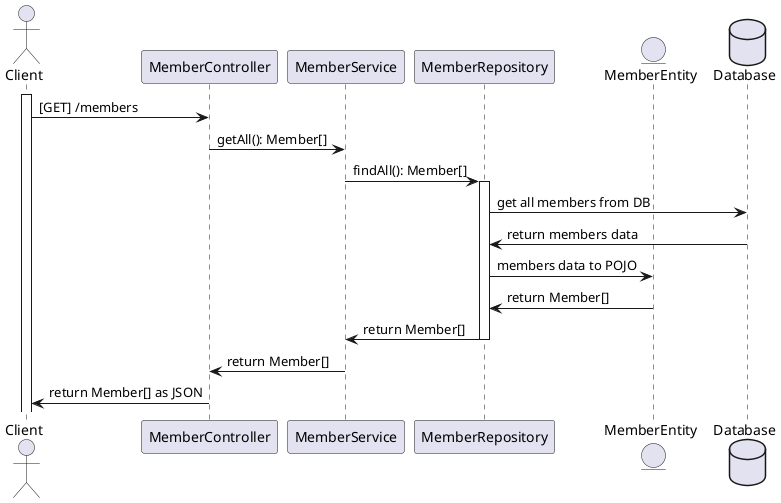 @startuml

actor Client
participant MemberController
participant MemberService
participant MemberRepository
entity MemberEntity
database Database

activate Client

Client -> MemberController : [GET] /members
MemberController -> MemberService : getAll(): Member[]
MemberService -> MemberRepository : findAll(): Member[]
activate MemberRepository
MemberRepository -> Database : get all members from DB
Database -> MemberRepository : return members data
MemberRepository -> MemberEntity : members data to POJO
MemberEntity -> MemberRepository : return Member[]
MemberRepository -> MemberService : return Member[]
deactivate MemberRepository
MemberService -> MemberController : return Member[]
MemberController -> Client : return Member[] as JSON

@enduml
